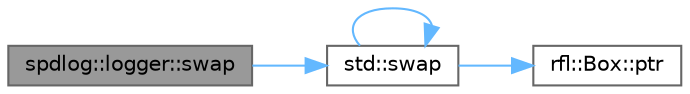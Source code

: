 digraph "spdlog::logger::swap"
{
 // LATEX_PDF_SIZE
  bgcolor="transparent";
  edge [fontname=Helvetica,fontsize=10,labelfontname=Helvetica,labelfontsize=10];
  node [fontname=Helvetica,fontsize=10,shape=box,height=0.2,width=0.4];
  rankdir="LR";
  Node1 [id="Node000001",label="spdlog::logger::swap",height=0.2,width=0.4,color="gray40", fillcolor="grey60", style="filled", fontcolor="black",tooltip=" "];
  Node1 -> Node2 [id="edge1_Node000001_Node000002",color="steelblue1",style="solid",tooltip=" "];
  Node2 [id="Node000002",label="std::swap",height=0.2,width=0.4,color="grey40", fillcolor="white", style="filled",URL="$namespacestd.html#a3acbe51b6415e9284430194bf04944e1",tooltip=" "];
  Node2 -> Node3 [id="edge2_Node000002_Node000003",color="steelblue1",style="solid",tooltip=" "];
  Node3 [id="Node000003",label="rfl::Box::ptr",height=0.2,width=0.4,color="grey40", fillcolor="white", style="filled",URL="$classrfl_1_1_box.html#a2edf048a6e6bea174db329e6ce7cf3df",tooltip="Returns the underlying unique_ptr"];
  Node2 -> Node2 [id="edge3_Node000002_Node000002",color="steelblue1",style="solid",tooltip=" "];
}
